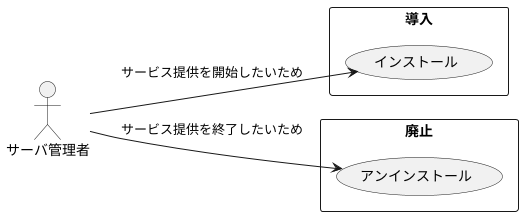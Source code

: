 @startuml
left to right direction

/'
actor "誰が" as who

rectangle "いつ" {
  usecase "何をしたい" as UC1
}
who --> (UC1) : 何故
'/

actor "サーバ管理者" as admin

rectangle "導入" {
  usecase "インストール" as UC1
}
admin --> (UC1) : サービス提供を開始したいため

rectangle "廃止" {
  usecase "アンインストール" as UC2
}
admin --> (UC2) : サービス提供を終了したいため



@enduml
